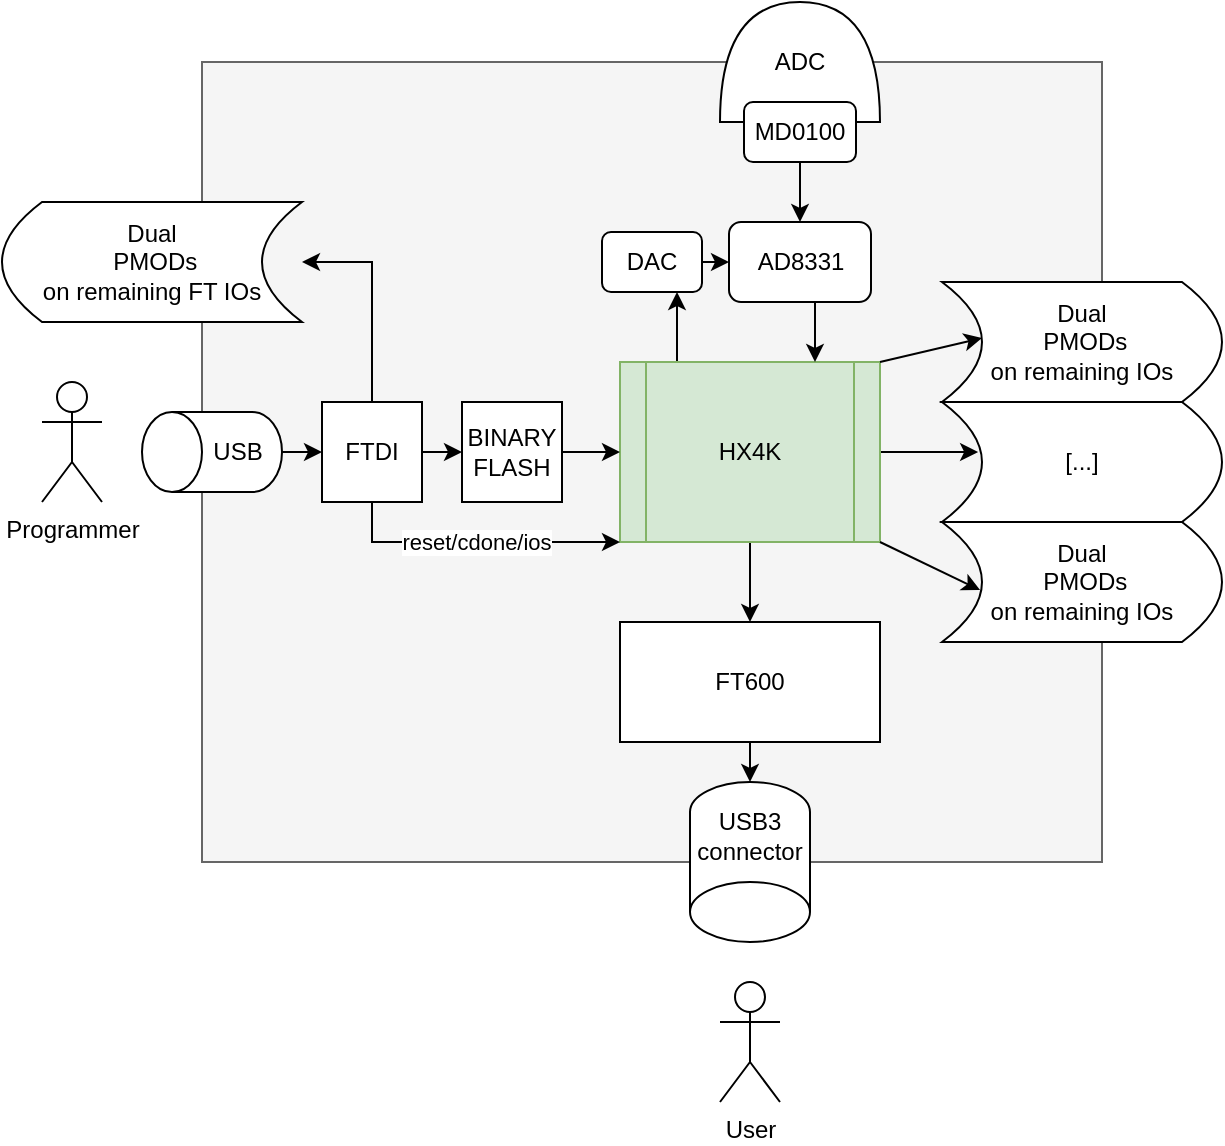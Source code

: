 <mxfile version="16.4.7" type="google"><diagram id="aHklDqX3cYK9Zp6GiCbD" name="Page-1"><mxGraphModel dx="801" dy="493" grid="1" gridSize="10" guides="1" tooltips="1" connect="1" arrows="1" fold="1" page="1" pageScale="1" pageWidth="827" pageHeight="1169" math="0" shadow="0"><root><mxCell id="0"/><mxCell id="1" parent="0"/><mxCell id="iIbRB6BZ6dNIZwDlsCfs-36" value="" style="rounded=0;whiteSpace=wrap;html=1;fillColor=#f5f5f5;fontColor=#333333;strokeColor=#666666;" parent="1" vertex="1"><mxGeometry x="140" y="40" width="450" height="400" as="geometry"/></mxCell><mxCell id="iIbRB6BZ6dNIZwDlsCfs-17" style="edgeStyle=orthogonalEdgeStyle;rounded=0;orthogonalLoop=1;jettySize=auto;html=1;exitX=0.5;exitY=1;exitDx=0;exitDy=0;entryX=0.5;entryY=0;entryDx=0;entryDy=0;" parent="1" source="iIbRB6BZ6dNIZwDlsCfs-1" target="iIbRB6BZ6dNIZwDlsCfs-9" edge="1"><mxGeometry relative="1" as="geometry"/></mxCell><mxCell id="iIbRB6BZ6dNIZwDlsCfs-32" style="edgeStyle=orthogonalEdgeStyle;rounded=0;orthogonalLoop=1;jettySize=auto;html=1;exitX=1;exitY=0.5;exitDx=0;exitDy=0;entryX=0.871;entryY=0.583;entryDx=0;entryDy=0;entryPerimeter=0;" parent="1" source="iIbRB6BZ6dNIZwDlsCfs-1" target="iIbRB6BZ6dNIZwDlsCfs-27" edge="1"><mxGeometry relative="1" as="geometry"/></mxCell><mxCell id="-wirMTvhplxaAMgxZwAz-9" style="edgeStyle=orthogonalEdgeStyle;rounded=0;orthogonalLoop=1;jettySize=auto;html=1;exitX=0.25;exitY=0;exitDx=0;exitDy=0;entryX=0.75;entryY=1;entryDx=0;entryDy=0;" parent="1" source="iIbRB6BZ6dNIZwDlsCfs-1" target="-wirMTvhplxaAMgxZwAz-3" edge="1"><mxGeometry relative="1" as="geometry"/></mxCell><mxCell id="iIbRB6BZ6dNIZwDlsCfs-1" value="HX4K" style="shape=process;whiteSpace=wrap;html=1;backgroundOutline=1;fillColor=#d5e8d4;strokeColor=#82b366;" parent="1" vertex="1"><mxGeometry x="349" y="190" width="130" height="90" as="geometry"/></mxCell><mxCell id="iIbRB6BZ6dNIZwDlsCfs-6" style="edgeStyle=orthogonalEdgeStyle;rounded=0;orthogonalLoop=1;jettySize=auto;html=1;exitX=1;exitY=0.5;exitDx=0;exitDy=0;entryX=0;entryY=0.5;entryDx=0;entryDy=0;" parent="1" source="iIbRB6BZ6dNIZwDlsCfs-3" target="iIbRB6BZ6dNIZwDlsCfs-1" edge="1"><mxGeometry relative="1" as="geometry"/></mxCell><mxCell id="iIbRB6BZ6dNIZwDlsCfs-3" value="BINARY FLASH" style="rounded=0;whiteSpace=wrap;html=1;" parent="1" vertex="1"><mxGeometry x="270" y="210" width="50" height="50" as="geometry"/></mxCell><mxCell id="iIbRB6BZ6dNIZwDlsCfs-5" style="edgeStyle=orthogonalEdgeStyle;rounded=0;orthogonalLoop=1;jettySize=auto;html=1;exitX=1;exitY=0.5;exitDx=0;exitDy=0;entryX=0;entryY=0.5;entryDx=0;entryDy=0;" parent="1" source="iIbRB6BZ6dNIZwDlsCfs-4" target="iIbRB6BZ6dNIZwDlsCfs-3" edge="1"><mxGeometry relative="1" as="geometry"/></mxCell><mxCell id="R5RyiHfRAN9pwkA8peA3-1" value="reset/cdone/ios" style="edgeStyle=orthogonalEdgeStyle;rounded=0;orthogonalLoop=1;jettySize=auto;html=1;exitX=0.5;exitY=1;exitDx=0;exitDy=0;entryX=0;entryY=1;entryDx=0;entryDy=0;" edge="1" parent="1" source="iIbRB6BZ6dNIZwDlsCfs-4" target="iIbRB6BZ6dNIZwDlsCfs-1"><mxGeometry relative="1" as="geometry"/></mxCell><mxCell id="R5RyiHfRAN9pwkA8peA3-4" style="edgeStyle=orthogonalEdgeStyle;rounded=0;orthogonalLoop=1;jettySize=auto;html=1;exitX=0.5;exitY=0;exitDx=0;exitDy=0;entryX=1;entryY=0.5;entryDx=0;entryDy=0;" edge="1" parent="1" source="iIbRB6BZ6dNIZwDlsCfs-4" target="R5RyiHfRAN9pwkA8peA3-2"><mxGeometry relative="1" as="geometry"/></mxCell><mxCell id="iIbRB6BZ6dNIZwDlsCfs-4" value="FTDI" style="rounded=0;whiteSpace=wrap;html=1;" parent="1" vertex="1"><mxGeometry x="200" y="210" width="50" height="50" as="geometry"/></mxCell><mxCell id="iIbRB6BZ6dNIZwDlsCfs-7" value="Programmer" style="shape=umlActor;verticalLabelPosition=bottom;verticalAlign=top;html=1;outlineConnect=0;" parent="1" vertex="1"><mxGeometry x="60" y="200" width="30" height="60" as="geometry"/></mxCell><mxCell id="iIbRB6BZ6dNIZwDlsCfs-18" style="edgeStyle=orthogonalEdgeStyle;rounded=0;orthogonalLoop=1;jettySize=auto;html=1;exitX=0.5;exitY=1;exitDx=0;exitDy=0;entryX=0.5;entryY=1;entryDx=0;entryDy=0;entryPerimeter=0;" parent="1" source="iIbRB6BZ6dNIZwDlsCfs-9" target="iIbRB6BZ6dNIZwDlsCfs-14" edge="1"><mxGeometry relative="1" as="geometry"/></mxCell><mxCell id="iIbRB6BZ6dNIZwDlsCfs-9" value="FT600" style="rounded=0;whiteSpace=wrap;html=1;" parent="1" vertex="1"><mxGeometry x="349" y="320" width="130" height="60" as="geometry"/></mxCell><mxCell id="iIbRB6BZ6dNIZwDlsCfs-14" value="USB3 connector" style="shape=cylinder3;whiteSpace=wrap;html=1;boundedLbl=1;backgroundOutline=1;size=15;direction=west;" parent="1" vertex="1"><mxGeometry x="384" y="400" width="60" height="80" as="geometry"/></mxCell><mxCell id="iIbRB6BZ6dNIZwDlsCfs-16" style="edgeStyle=orthogonalEdgeStyle;rounded=0;orthogonalLoop=1;jettySize=auto;html=1;exitX=0.5;exitY=1;exitDx=0;exitDy=0;exitPerimeter=0;entryX=0;entryY=0.5;entryDx=0;entryDy=0;" parent="1" source="iIbRB6BZ6dNIZwDlsCfs-15" target="iIbRB6BZ6dNIZwDlsCfs-4" edge="1"><mxGeometry relative="1" as="geometry"/></mxCell><mxCell id="iIbRB6BZ6dNIZwDlsCfs-15" value="USB" style="shape=cylinder3;whiteSpace=wrap;html=1;boundedLbl=1;backgroundOutline=1;size=15;direction=north;" parent="1" vertex="1"><mxGeometry x="110" y="215" width="70" height="40" as="geometry"/></mxCell><mxCell id="iIbRB6BZ6dNIZwDlsCfs-21" value="&lt;span&gt;ADC&lt;/span&gt;" style="shape=or;whiteSpace=wrap;html=1;direction=north;" parent="1" vertex="1"><mxGeometry x="399" y="10" width="80" height="60" as="geometry"/></mxCell><mxCell id="iIbRB6BZ6dNIZwDlsCfs-25" value="Dual&lt;br&gt;&amp;nbsp;PMODs &lt;br&gt;on remaining IOs" style="shape=dataStorage;whiteSpace=wrap;html=1;fixedSize=1;direction=west;" parent="1" vertex="1"><mxGeometry x="510" y="150" width="140" height="60" as="geometry"/></mxCell><mxCell id="iIbRB6BZ6dNIZwDlsCfs-27" value="[...]" style="shape=dataStorage;whiteSpace=wrap;html=1;fixedSize=1;direction=west;" parent="1" vertex="1"><mxGeometry x="510" y="210" width="140" height="60" as="geometry"/></mxCell><mxCell id="iIbRB6BZ6dNIZwDlsCfs-30" value="" style="endArrow=classic;html=1;rounded=0;entryX=0.857;entryY=0.533;entryDx=0;entryDy=0;entryPerimeter=0;exitX=1;exitY=0;exitDx=0;exitDy=0;" parent="1" source="iIbRB6BZ6dNIZwDlsCfs-1" target="iIbRB6BZ6dNIZwDlsCfs-25" edge="1"><mxGeometry width="50" height="50" relative="1" as="geometry"><mxPoint x="350" y="280" as="sourcePoint"/><mxPoint x="400" y="230" as="targetPoint"/></mxGeometry></mxCell><mxCell id="iIbRB6BZ6dNIZwDlsCfs-33" value="Dual&lt;br&gt;&amp;nbsp;PMODs &lt;br&gt;on remaining IOs" style="shape=dataStorage;whiteSpace=wrap;html=1;fixedSize=1;direction=west;" parent="1" vertex="1"><mxGeometry x="510" y="270" width="140" height="60" as="geometry"/></mxCell><mxCell id="iIbRB6BZ6dNIZwDlsCfs-34" value="" style="endArrow=classic;html=1;rounded=0;exitX=1;exitY=1;exitDx=0;exitDy=0;entryX=0.864;entryY=0.433;entryDx=0;entryDy=0;entryPerimeter=0;" parent="1" source="iIbRB6BZ6dNIZwDlsCfs-1" target="iIbRB6BZ6dNIZwDlsCfs-33" edge="1"><mxGeometry width="50" height="50" relative="1" as="geometry"><mxPoint x="350" y="280" as="sourcePoint"/><mxPoint x="400" y="230" as="targetPoint"/></mxGeometry></mxCell><mxCell id="iIbRB6BZ6dNIZwDlsCfs-37" value="User" style="shape=umlActor;verticalLabelPosition=bottom;verticalAlign=top;html=1;outlineConnect=0;" parent="1" vertex="1"><mxGeometry x="399" y="500" width="30" height="60" as="geometry"/></mxCell><mxCell id="-wirMTvhplxaAMgxZwAz-5" style="edgeStyle=orthogonalEdgeStyle;rounded=0;orthogonalLoop=1;jettySize=auto;html=1;exitX=0.5;exitY=1;exitDx=0;exitDy=0;entryX=0.5;entryY=0;entryDx=0;entryDy=0;" parent="1" source="-wirMTvhplxaAMgxZwAz-1" target="-wirMTvhplxaAMgxZwAz-2" edge="1"><mxGeometry relative="1" as="geometry"/></mxCell><mxCell id="-wirMTvhplxaAMgxZwAz-1" value="MD0100" style="rounded=1;whiteSpace=wrap;html=1;" parent="1" vertex="1"><mxGeometry x="411" y="60" width="56" height="30" as="geometry"/></mxCell><mxCell id="-wirMTvhplxaAMgxZwAz-8" style="edgeStyle=orthogonalEdgeStyle;rounded=0;orthogonalLoop=1;jettySize=auto;html=1;exitX=0.5;exitY=1;exitDx=0;exitDy=0;entryX=0.75;entryY=0;entryDx=0;entryDy=0;" parent="1" source="-wirMTvhplxaAMgxZwAz-2" target="iIbRB6BZ6dNIZwDlsCfs-1" edge="1"><mxGeometry relative="1" as="geometry"/></mxCell><mxCell id="-wirMTvhplxaAMgxZwAz-2" value="AD8331" style="rounded=1;whiteSpace=wrap;html=1;" parent="1" vertex="1"><mxGeometry x="403.5" y="120" width="71" height="40" as="geometry"/></mxCell><mxCell id="-wirMTvhplxaAMgxZwAz-4" style="edgeStyle=orthogonalEdgeStyle;rounded=0;orthogonalLoop=1;jettySize=auto;html=1;exitX=1;exitY=0.5;exitDx=0;exitDy=0;entryX=0;entryY=0.5;entryDx=0;entryDy=0;" parent="1" source="-wirMTvhplxaAMgxZwAz-3" target="-wirMTvhplxaAMgxZwAz-2" edge="1"><mxGeometry relative="1" as="geometry"/></mxCell><mxCell id="-wirMTvhplxaAMgxZwAz-3" value="DAC" style="rounded=1;whiteSpace=wrap;html=1;" parent="1" vertex="1"><mxGeometry x="340" y="125" width="50" height="30" as="geometry"/></mxCell><mxCell id="R5RyiHfRAN9pwkA8peA3-2" value="Dual&lt;br&gt;&amp;nbsp;PMODs &lt;br&gt;on remaining FT IOs" style="shape=dataStorage;whiteSpace=wrap;html=1;fixedSize=1;direction=east;" vertex="1" parent="1"><mxGeometry x="40" y="110" width="150" height="60" as="geometry"/></mxCell></root></mxGraphModel></diagram></mxfile>